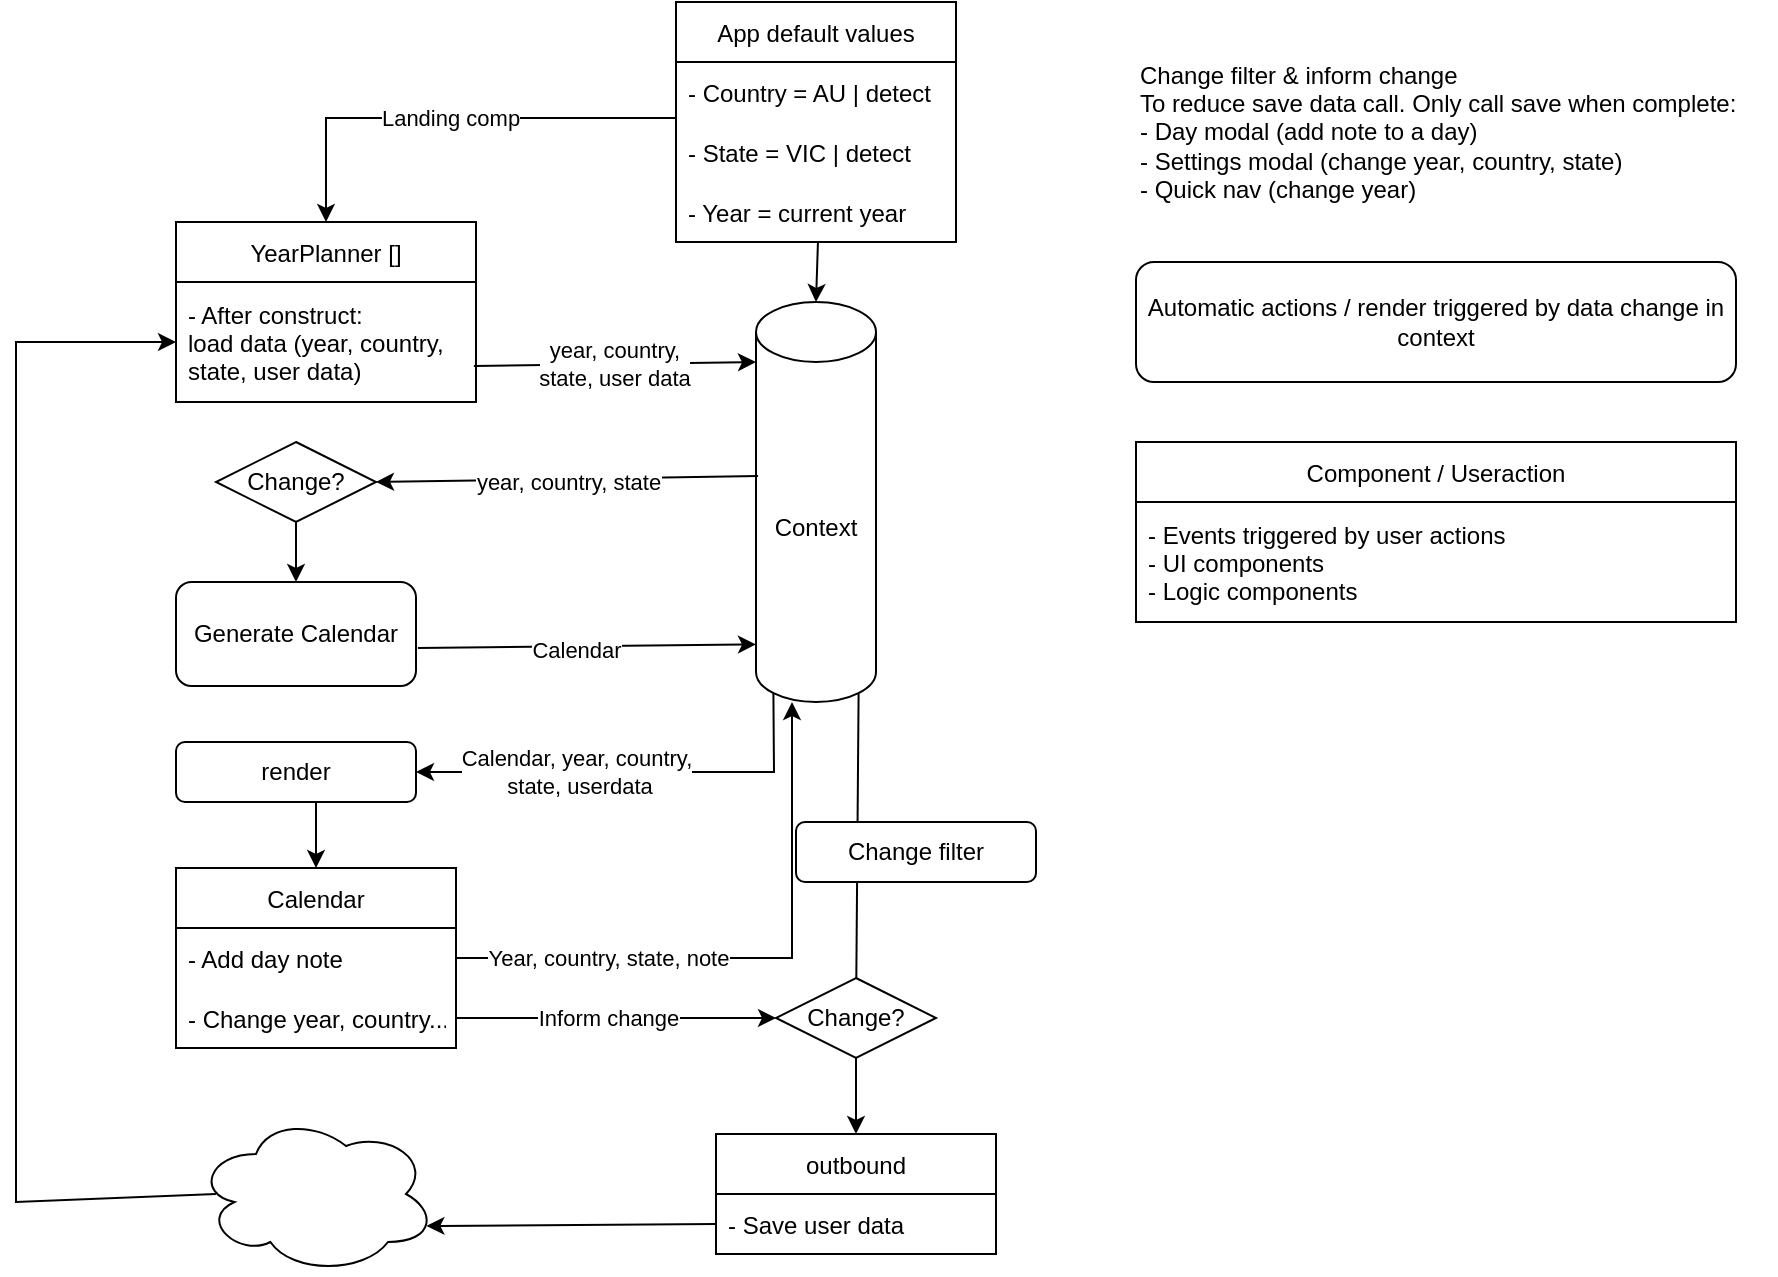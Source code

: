 <mxfile version="16.5.1" type="device"><diagram id="rdL7J1XUHnz8cnLmWGTr" name="Page-1"><mxGraphModel dx="1332" dy="983" grid="1" gridSize="10" guides="1" tooltips="1" connect="1" arrows="1" fold="1" page="1" pageScale="1" pageWidth="1169" pageHeight="827" math="0" shadow="0"><root><mxCell id="0"/><mxCell id="1" parent="0"/><mxCell id="t5PYHQwKNwOJW0Lua89z-2" value="" style="endArrow=classic;html=1;rounded=0;entryX=0.5;entryY=0;entryDx=0;entryDy=0;exitX=0.507;exitY=1;exitDx=0;exitDy=0;exitPerimeter=0;entryPerimeter=0;" parent="1" source="t5PYHQwKNwOJW0Lua89z-7" edge="1"><mxGeometry width="50" height="50" relative="1" as="geometry"><mxPoint x="439.5" y="180" as="sourcePoint"/><mxPoint x="480" y="210" as="targetPoint"/></mxGeometry></mxCell><mxCell id="t5PYHQwKNwOJW0Lua89z-4" value="App default values" style="swimlane;fontStyle=0;childLayout=stackLayout;horizontal=1;startSize=30;horizontalStack=0;resizeParent=1;resizeParentMax=0;resizeLast=0;collapsible=1;marginBottom=0;" parent="1" vertex="1"><mxGeometry x="410" y="60" width="140" height="120" as="geometry"/></mxCell><mxCell id="t5PYHQwKNwOJW0Lua89z-5" value="- Country = AU | detect" style="text;strokeColor=none;fillColor=none;align=left;verticalAlign=middle;spacingLeft=4;spacingRight=4;overflow=hidden;points=[[0,0.5],[1,0.5]];portConstraint=eastwest;rotatable=0;" parent="t5PYHQwKNwOJW0Lua89z-4" vertex="1"><mxGeometry y="30" width="140" height="30" as="geometry"/></mxCell><mxCell id="t5PYHQwKNwOJW0Lua89z-6" value="- State = VIC | detect" style="text;strokeColor=none;fillColor=none;align=left;verticalAlign=middle;spacingLeft=4;spacingRight=4;overflow=hidden;points=[[0,0.5],[1,0.5]];portConstraint=eastwest;rotatable=0;" parent="t5PYHQwKNwOJW0Lua89z-4" vertex="1"><mxGeometry y="60" width="140" height="30" as="geometry"/></mxCell><mxCell id="t5PYHQwKNwOJW0Lua89z-7" value="- Year = current year" style="text;strokeColor=none;fillColor=none;align=left;verticalAlign=middle;spacingLeft=4;spacingRight=4;overflow=hidden;points=[[0,0.5],[1,0.5]];portConstraint=eastwest;rotatable=0;" parent="t5PYHQwKNwOJW0Lua89z-4" vertex="1"><mxGeometry y="90" width="140" height="30" as="geometry"/></mxCell><mxCell id="t5PYHQwKNwOJW0Lua89z-9" value="YearPlanner []" style="swimlane;fontStyle=0;childLayout=stackLayout;horizontal=1;startSize=30;horizontalStack=0;resizeParent=1;resizeParentMax=0;resizeLast=0;collapsible=1;marginBottom=0;" parent="1" vertex="1"><mxGeometry x="160" y="170" width="150" height="90" as="geometry"/></mxCell><mxCell id="t5PYHQwKNwOJW0Lua89z-10" value="- After construct: &#10;load data (year, country, &#10;state, user data)" style="text;strokeColor=none;fillColor=none;align=left;verticalAlign=middle;spacingLeft=4;spacingRight=4;overflow=hidden;points=[[0,0.5],[1,0.5]];portConstraint=eastwest;rotatable=0;" parent="t5PYHQwKNwOJW0Lua89z-9" vertex="1"><mxGeometry y="30" width="150" height="60" as="geometry"/></mxCell><mxCell id="t5PYHQwKNwOJW0Lua89z-15" value="" style="endArrow=classic;html=1;rounded=0;entryX=0.96;entryY=0.7;entryDx=0;entryDy=0;exitX=0;exitY=0.5;exitDx=0;exitDy=0;entryPerimeter=0;" parent="1" source="t5PYHQwKNwOJW0Lua89z-17" target="t5PYHQwKNwOJW0Lua89z-36" edge="1"><mxGeometry width="50" height="50" relative="1" as="geometry"><mxPoint x="229.5" y="716" as="sourcePoint"/><mxPoint x="229.5" y="746" as="targetPoint"/></mxGeometry></mxCell><mxCell id="t5PYHQwKNwOJW0Lua89z-16" value="outbound" style="swimlane;fontStyle=0;childLayout=stackLayout;horizontal=1;startSize=30;horizontalStack=0;resizeParent=1;resizeParentMax=0;resizeLast=0;collapsible=1;marginBottom=0;" parent="1" vertex="1"><mxGeometry x="430" y="626" width="140" height="60" as="geometry"/></mxCell><mxCell id="t5PYHQwKNwOJW0Lua89z-17" value="- Save user data" style="text;strokeColor=none;fillColor=none;align=left;verticalAlign=middle;spacingLeft=4;spacingRight=4;overflow=hidden;points=[[0,0.5],[1,0.5]];portConstraint=eastwest;rotatable=0;" parent="t5PYHQwKNwOJW0Lua89z-16" vertex="1"><mxGeometry y="30" width="140" height="30" as="geometry"/></mxCell><mxCell id="t5PYHQwKNwOJW0Lua89z-22" value="Calendar" style="swimlane;fontStyle=0;childLayout=stackLayout;horizontal=1;startSize=30;horizontalStack=0;resizeParent=1;resizeParentMax=0;resizeLast=0;collapsible=1;marginBottom=0;" parent="1" vertex="1"><mxGeometry x="160" y="493" width="140" height="90" as="geometry"><mxRectangle x="160" y="390" width="80" height="30" as="alternateBounds"/></mxGeometry></mxCell><mxCell id="t5PYHQwKNwOJW0Lua89z-25" value="- Add day note" style="text;strokeColor=none;fillColor=none;align=left;verticalAlign=middle;spacingLeft=4;spacingRight=4;overflow=hidden;points=[[0,0.5],[1,0.5]];portConstraint=eastwest;rotatable=0;" parent="t5PYHQwKNwOJW0Lua89z-22" vertex="1"><mxGeometry y="30" width="140" height="30" as="geometry"/></mxCell><mxCell id="t5PYHQwKNwOJW0Lua89z-30" value="- Change year, country..." style="text;strokeColor=none;fillColor=none;align=left;verticalAlign=middle;spacingLeft=4;spacingRight=4;overflow=hidden;points=[[0,0.5],[1,0.5]];portConstraint=eastwest;rotatable=0;" parent="t5PYHQwKNwOJW0Lua89z-22" vertex="1"><mxGeometry y="60" width="140" height="30" as="geometry"/></mxCell><mxCell id="t5PYHQwKNwOJW0Lua89z-27" value="" style="endArrow=classic;html=1;rounded=0;exitX=1;exitY=0.5;exitDx=0;exitDy=0;entryX=0.3;entryY=1;entryDx=0;entryDy=0;entryPerimeter=0;" parent="1" source="t5PYHQwKNwOJW0Lua89z-25" target="t5PYHQwKNwOJW0Lua89z-35" edge="1"><mxGeometry width="50" height="50" relative="1" as="geometry"><mxPoint x="220.98" y="650" as="sourcePoint"/><mxPoint x="418.7" y="365.65" as="targetPoint"/><Array as="points"><mxPoint x="468" y="538"/></Array></mxGeometry></mxCell><mxCell id="t5PYHQwKNwOJW0Lua89z-58" value="Year, country, state, note" style="edgeLabel;html=1;align=center;verticalAlign=middle;resizable=0;points=[];" parent="t5PYHQwKNwOJW0Lua89z-27" vertex="1" connectable="0"><mxGeometry x="-0.703" y="2" relative="1" as="geometry"><mxPoint x="32" y="2" as="offset"/></mxGeometry></mxCell><mxCell id="t5PYHQwKNwOJW0Lua89z-31" value="Generate Calendar" style="rounded=1;whiteSpace=wrap;html=1;movable=1;resizable=1;rotatable=1;deletable=1;editable=1;connectable=1;" parent="1" vertex="1"><mxGeometry x="160" y="350" width="120" height="52.01" as="geometry"/></mxCell><mxCell id="t5PYHQwKNwOJW0Lua89z-35" value="Context" style="shape=cylinder3;whiteSpace=wrap;html=1;boundedLbl=1;backgroundOutline=1;size=15;" parent="1" vertex="1"><mxGeometry x="450" y="210" width="60" height="200" as="geometry"/></mxCell><mxCell id="t5PYHQwKNwOJW0Lua89z-36" value="" style="ellipse;shape=cloud;whiteSpace=wrap;html=1;" parent="1" vertex="1"><mxGeometry x="170" y="616" width="120" height="80" as="geometry"/></mxCell><mxCell id="t5PYHQwKNwOJW0Lua89z-37" value="" style="endArrow=classic;html=1;rounded=0;exitX=0.083;exitY=0.5;exitDx=0;exitDy=0;exitPerimeter=0;entryX=0;entryY=0.5;entryDx=0;entryDy=0;" parent="1" source="t5PYHQwKNwOJW0Lua89z-36" target="t5PYHQwKNwOJW0Lua89z-10" edge="1"><mxGeometry width="50" height="50" relative="1" as="geometry"><mxPoint x="560" y="550" as="sourcePoint"/><mxPoint x="80" y="100" as="targetPoint"/><Array as="points"><mxPoint x="80" y="660"/><mxPoint x="80" y="230"/></Array></mxGeometry></mxCell><mxCell id="t5PYHQwKNwOJW0Lua89z-38" value="year, country, &lt;br&gt;state, user data" style="endArrow=classic;html=1;rounded=0;exitX=0.993;exitY=0.7;exitDx=0;exitDy=0;entryX=0;entryY=0.15;entryDx=0;entryDy=0;entryPerimeter=0;exitPerimeter=0;" parent="1" source="t5PYHQwKNwOJW0Lua89z-10" target="t5PYHQwKNwOJW0Lua89z-35" edge="1"><mxGeometry width="50" height="50" relative="1" as="geometry"><mxPoint x="560" y="550" as="sourcePoint"/><mxPoint x="460" y="450" as="targetPoint"/><Array as="points"/></mxGeometry></mxCell><mxCell id="t5PYHQwKNwOJW0Lua89z-39" value="" style="endArrow=classic;html=1;rounded=0;exitX=1.008;exitY=0.634;exitDx=0;exitDy=0;exitPerimeter=0;entryX=0;entryY=0.856;entryDx=0;entryDy=0;entryPerimeter=0;" parent="1" source="t5PYHQwKNwOJW0Lua89z-31" target="t5PYHQwKNwOJW0Lua89z-35" edge="1"><mxGeometry width="50" height="50" relative="1" as="geometry"><mxPoint x="280" y="353" as="sourcePoint"/><mxPoint x="410" y="353" as="targetPoint"/><Array as="points"/></mxGeometry></mxCell><mxCell id="t5PYHQwKNwOJW0Lua89z-52" value="Calendar" style="edgeLabel;html=1;align=center;verticalAlign=middle;resizable=0;points=[];" parent="t5PYHQwKNwOJW0Lua89z-39" vertex="1" connectable="0"><mxGeometry x="-0.067" y="-2" relative="1" as="geometry"><mxPoint as="offset"/></mxGeometry></mxCell><mxCell id="t5PYHQwKNwOJW0Lua89z-40" value="" style="endArrow=classic;html=1;rounded=0;exitX=0.5;exitY=1;exitDx=0;exitDy=0;exitPerimeter=0;startArrow=none;entryX=0.5;entryY=0;entryDx=0;entryDy=0;" parent="1" source="t5PYHQwKNwOJW0Lua89z-44" target="t5PYHQwKNwOJW0Lua89z-16" edge="1"><mxGeometry width="50" height="50" relative="1" as="geometry"><mxPoint x="470" y="486" as="sourcePoint"/><mxPoint x="470" y="626" as="targetPoint"/></mxGeometry></mxCell><mxCell id="t5PYHQwKNwOJW0Lua89z-43" value="" style="endArrow=classic;html=1;rounded=0;exitX=1;exitY=0.5;exitDx=0;exitDy=0;entryX=0;entryY=0.5;entryDx=0;entryDy=0;" parent="1" source="t5PYHQwKNwOJW0Lua89z-30" target="t5PYHQwKNwOJW0Lua89z-44" edge="1"><mxGeometry width="50" height="50" relative="1" as="geometry"><mxPoint x="570" y="538" as="sourcePoint"/><mxPoint x="390" y="598" as="targetPoint"/></mxGeometry></mxCell><mxCell id="t5PYHQwKNwOJW0Lua89z-46" value="Inform change" style="edgeLabel;html=1;align=center;verticalAlign=middle;resizable=0;points=[];" parent="t5PYHQwKNwOJW0Lua89z-43" vertex="1" connectable="0"><mxGeometry x="-0.054" relative="1" as="geometry"><mxPoint as="offset"/></mxGeometry></mxCell><mxCell id="t5PYHQwKNwOJW0Lua89z-44" value="Change?" style="rhombus;whiteSpace=wrap;html=1;" parent="1" vertex="1"><mxGeometry x="460" y="548" width="80" height="40" as="geometry"/></mxCell><mxCell id="t5PYHQwKNwOJW0Lua89z-45" value="" style="endArrow=none;html=1;rounded=0;exitX=0.855;exitY=1;exitDx=0;exitDy=-4.35;exitPerimeter=0;" parent="1" source="t5PYHQwKNwOJW0Lua89z-35" target="t5PYHQwKNwOJW0Lua89z-44" edge="1"><mxGeometry width="50" height="50" relative="1" as="geometry"><mxPoint x="480" y="410" as="sourcePoint"/><mxPoint x="440" y="710" as="targetPoint"/></mxGeometry></mxCell><mxCell id="t5PYHQwKNwOJW0Lua89z-48" value="Change filter &amp;amp; inform change &lt;br&gt;To reduce save data call. Only call save when complete:&lt;br&gt;- Day modal (add note to a day)&lt;br&gt;- Settings modal (change year, country, state)&lt;br&gt;- Quick nav (change year)" style="text;html=1;strokeColor=none;fillColor=none;align=left;verticalAlign=middle;whiteSpace=wrap;rounded=0;" parent="1" vertex="1"><mxGeometry x="640" y="80" width="320" height="90" as="geometry"/></mxCell><mxCell id="t5PYHQwKNwOJW0Lua89z-53" value="Change?" style="rhombus;whiteSpace=wrap;html=1;" parent="1" vertex="1"><mxGeometry x="180" y="280" width="80" height="40" as="geometry"/></mxCell><mxCell id="t5PYHQwKNwOJW0Lua89z-54" value="" style="endArrow=classic;html=1;rounded=0;entryX=1;entryY=0.5;entryDx=0;entryDy=0;exitX=0.017;exitY=0.435;exitDx=0;exitDy=0;exitPerimeter=0;" parent="1" source="t5PYHQwKNwOJW0Lua89z-35" target="t5PYHQwKNwOJW0Lua89z-53" edge="1"><mxGeometry width="50" height="50" relative="1" as="geometry"><mxPoint x="560" y="450" as="sourcePoint"/><mxPoint x="610" y="400" as="targetPoint"/></mxGeometry></mxCell><mxCell id="t5PYHQwKNwOJW0Lua89z-55" value="year, country, state" style="edgeLabel;html=1;align=center;verticalAlign=middle;resizable=0;points=[];" parent="t5PYHQwKNwOJW0Lua89z-54" vertex="1" connectable="0"><mxGeometry x="0.215" y="1" relative="1" as="geometry"><mxPoint x="21" as="offset"/></mxGeometry></mxCell><mxCell id="t5PYHQwKNwOJW0Lua89z-56" value="" style="endArrow=classic;html=1;rounded=0;entryX=0.5;entryY=0;entryDx=0;entryDy=0;exitX=0.5;exitY=1;exitDx=0;exitDy=0;" parent="1" source="t5PYHQwKNwOJW0Lua89z-53" target="t5PYHQwKNwOJW0Lua89z-31" edge="1"><mxGeometry width="50" height="50" relative="1" as="geometry"><mxPoint x="449.5" y="210" as="sourcePoint"/><mxPoint x="449.5" y="240" as="targetPoint"/></mxGeometry></mxCell><mxCell id="t5PYHQwKNwOJW0Lua89z-59" value="" style="endArrow=classic;html=1;rounded=0;exitX=0.145;exitY=1;exitDx=0;exitDy=-4.35;exitPerimeter=0;entryX=1;entryY=0.5;entryDx=0;entryDy=0;" parent="1" source="t5PYHQwKNwOJW0Lua89z-35" target="t5PYHQwKNwOJW0Lua89z-60" edge="1"><mxGeometry width="50" height="50" relative="1" as="geometry"><mxPoint x="560" y="440" as="sourcePoint"/><mxPoint x="290" y="450" as="targetPoint"/><Array as="points"><mxPoint x="459" y="445"/></Array></mxGeometry></mxCell><mxCell id="t5PYHQwKNwOJW0Lua89z-61" value="Calendar, year, country,&lt;br&gt;&amp;nbsp;state, userdata" style="edgeLabel;html=1;align=center;verticalAlign=middle;resizable=0;points=[];" parent="t5PYHQwKNwOJW0Lua89z-59" vertex="1" connectable="0"><mxGeometry x="0.734" relative="1" as="geometry"><mxPoint x="51" as="offset"/></mxGeometry></mxCell><mxCell id="t5PYHQwKNwOJW0Lua89z-60" value="render" style="rounded=1;whiteSpace=wrap;html=1;" parent="1" vertex="1"><mxGeometry x="160" y="430" width="120" height="30" as="geometry"/></mxCell><mxCell id="t5PYHQwKNwOJW0Lua89z-62" value="" style="endArrow=classic;html=1;rounded=0;entryX=0.5;entryY=0;entryDx=0;entryDy=0;" parent="1" target="t5PYHQwKNwOJW0Lua89z-22" edge="1"><mxGeometry width="50" height="50" relative="1" as="geometry"><mxPoint x="230" y="460" as="sourcePoint"/><mxPoint x="230" y="360" as="targetPoint"/></mxGeometry></mxCell><mxCell id="t5PYHQwKNwOJW0Lua89z-63" value="Automatic actions / render triggered by data change in context" style="rounded=1;whiteSpace=wrap;html=1;" parent="1" vertex="1"><mxGeometry x="640" y="190" width="300" height="60" as="geometry"/></mxCell><mxCell id="t5PYHQwKNwOJW0Lua89z-64" value="Component / Useraction" style="swimlane;fontStyle=0;childLayout=stackLayout;horizontal=1;startSize=30;horizontalStack=0;resizeParent=1;resizeParentMax=0;resizeLast=0;collapsible=1;marginBottom=0;" parent="1" vertex="1"><mxGeometry x="640" y="280" width="300" height="90" as="geometry"/></mxCell><mxCell id="t5PYHQwKNwOJW0Lua89z-65" value="- Events triggered by user actions&#10;- UI components&#10;- Logic components" style="text;strokeColor=none;fillColor=none;align=left;verticalAlign=middle;spacingLeft=4;spacingRight=4;overflow=hidden;points=[[0,0.5],[1,0.5]];portConstraint=eastwest;rotatable=0;" parent="t5PYHQwKNwOJW0Lua89z-64" vertex="1"><mxGeometry y="30" width="300" height="60" as="geometry"/></mxCell><mxCell id="t5PYHQwKNwOJW0Lua89z-66" value="Change filter" style="rounded=1;whiteSpace=wrap;html=1;" parent="1" vertex="1"><mxGeometry x="470" y="470" width="120" height="30" as="geometry"/></mxCell><mxCell id="t5PYHQwKNwOJW0Lua89z-67" value="Landing comp" style="endArrow=classic;html=1;rounded=0;entryX=0.5;entryY=0;entryDx=0;entryDy=0;" parent="1" target="t5PYHQwKNwOJW0Lua89z-9" edge="1"><mxGeometry width="50" height="50" relative="1" as="geometry"><mxPoint x="410" y="118" as="sourcePoint"/><mxPoint x="610" y="360" as="targetPoint"/><Array as="points"><mxPoint x="235" y="118"/></Array></mxGeometry></mxCell></root></mxGraphModel></diagram></mxfile>